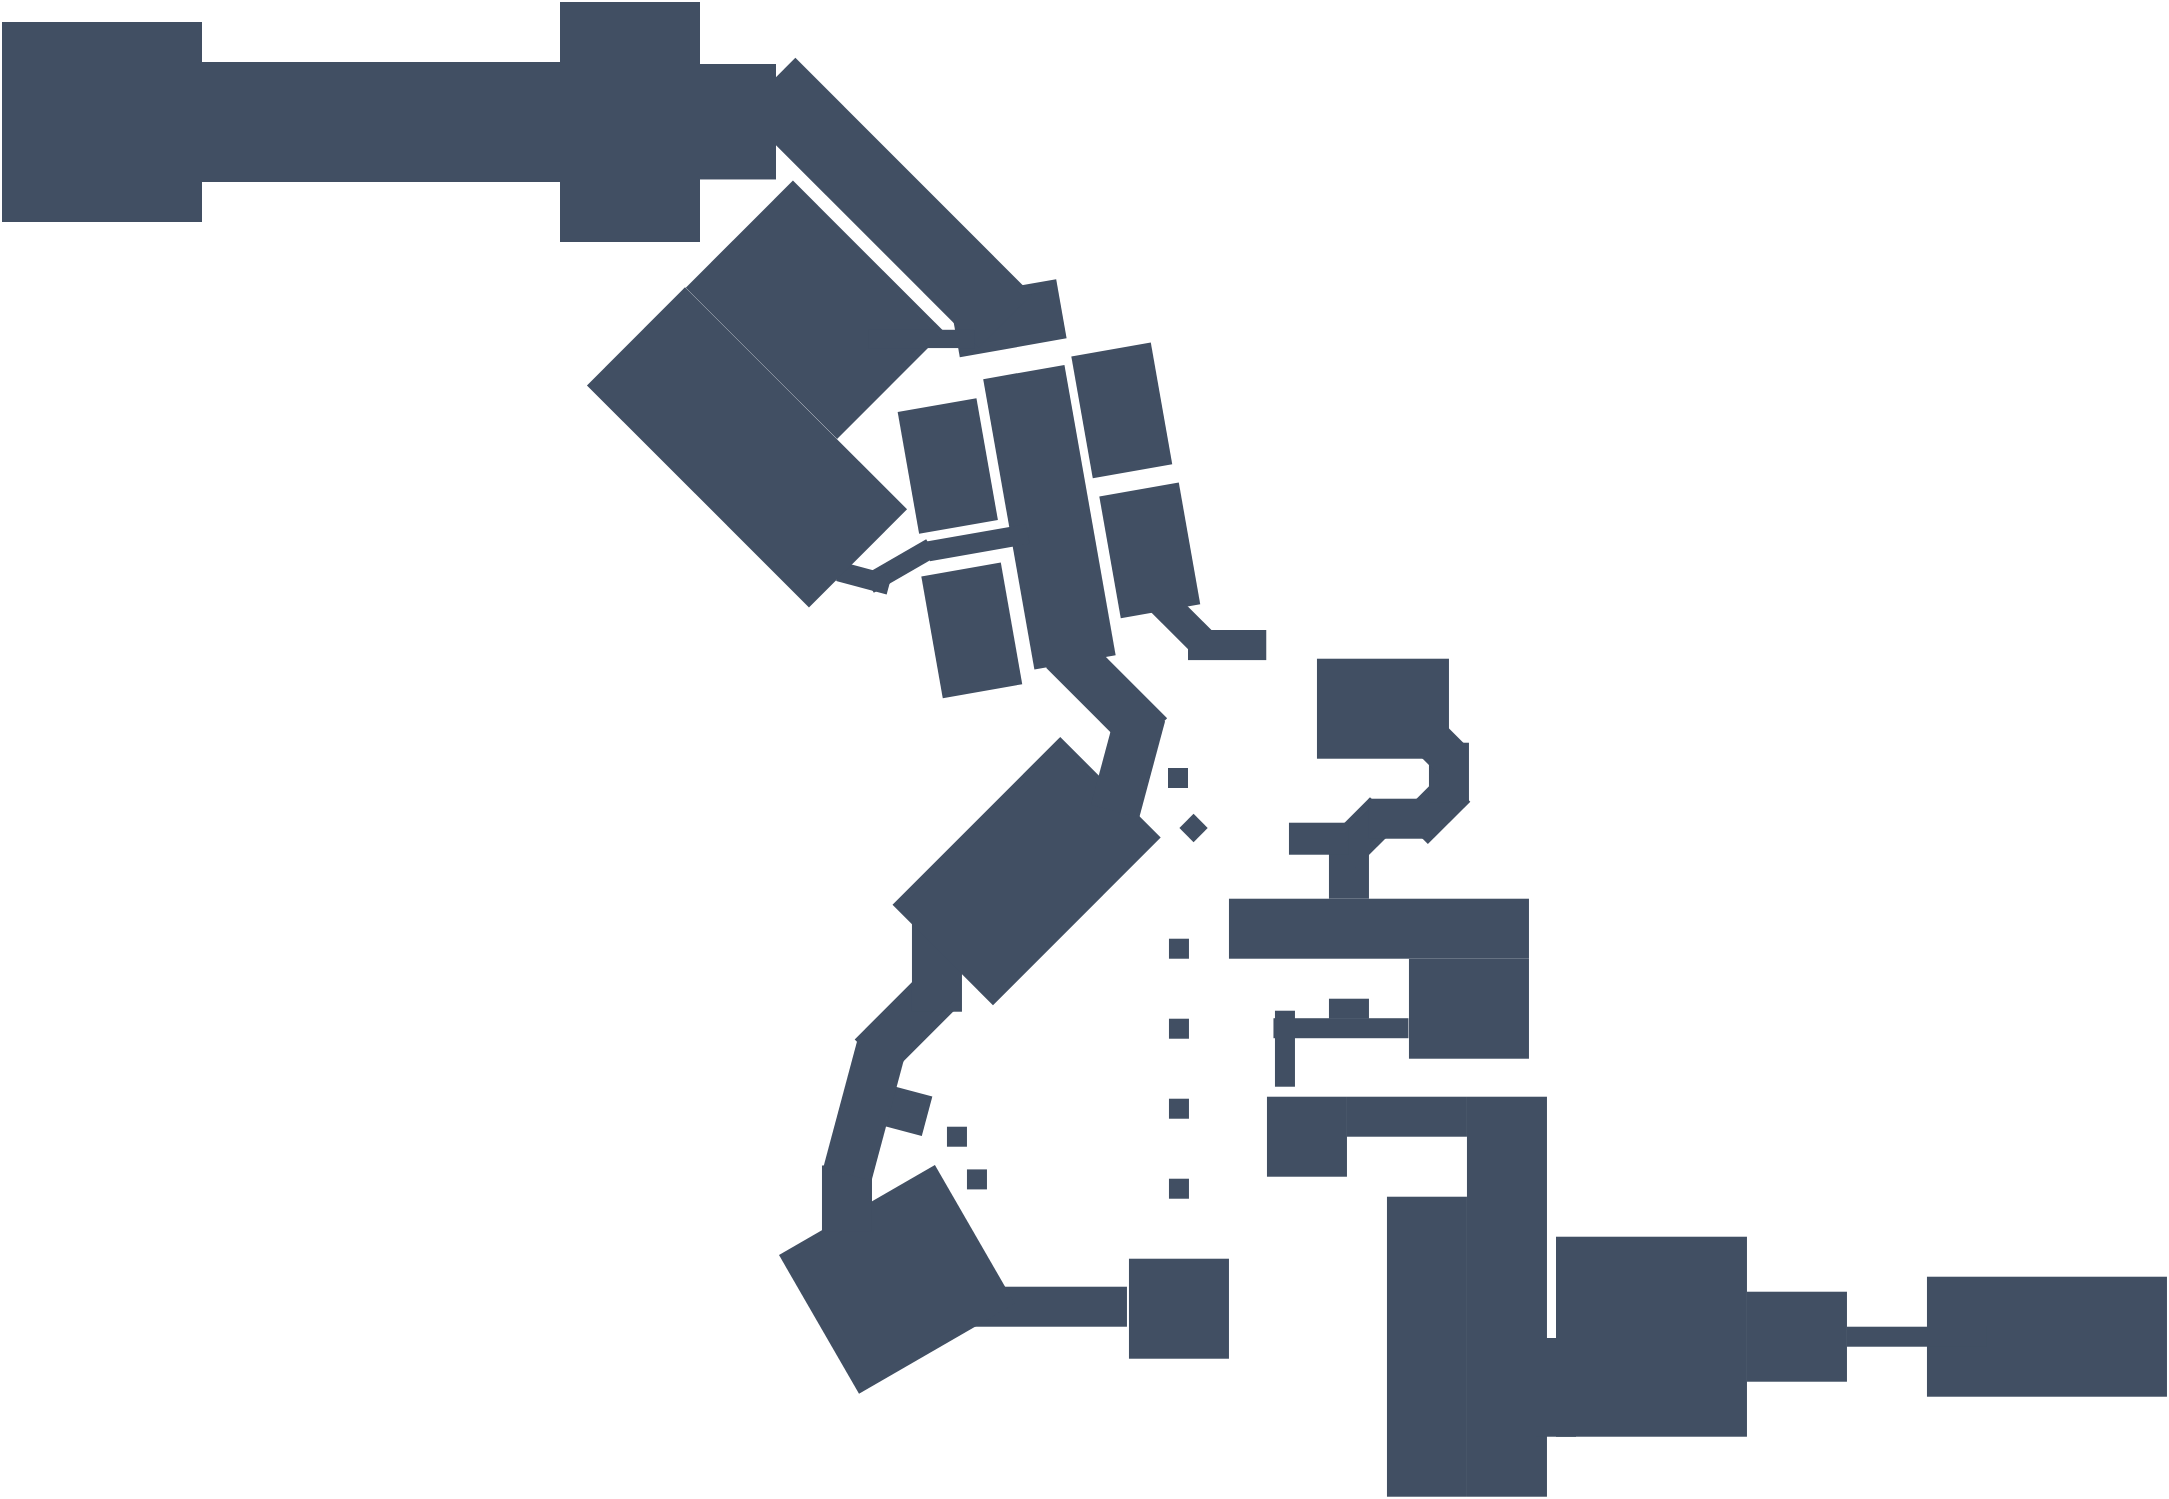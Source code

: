 <mxfile version="24.6.4" type="device">
  <diagram name="Page-1" id="2YnfwdnSitkG7TWNl96d">
    <mxGraphModel dx="2049" dy="1243" grid="1" gridSize="10" guides="1" tooltips="1" connect="1" arrows="1" fold="1" page="1" pageScale="1" pageWidth="1600" pageHeight="900" math="0" shadow="0">
      <root>
        <mxCell id="0" />
        <mxCell id="1" parent="0" />
        <mxCell id="jamp1vkctDzFD9to21G2-1" value="" style="rounded=0;whiteSpace=wrap;html=1;strokeColor=none;fillColor=#414F63;" vertex="1" parent="1">
          <mxGeometry x="1221.48" y="713.36" width="120" height="60" as="geometry" />
        </mxCell>
        <mxCell id="jamp1vkctDzFD9to21G2-2" value="" style="rounded=0;whiteSpace=wrap;html=1;strokeColor=none;fillColor=#414F63;" vertex="1" parent="1">
          <mxGeometry x="1181.48" y="738.36" width="70" height="10" as="geometry" />
        </mxCell>
        <mxCell id="jamp1vkctDzFD9to21G2-3" value="" style="rounded=0;whiteSpace=wrap;html=1;strokeColor=none;fillColor=#414F63;" vertex="1" parent="1">
          <mxGeometry x="1131.48" y="720.86" width="50" height="45" as="geometry" />
        </mxCell>
        <mxCell id="jamp1vkctDzFD9to21G2-4" value="" style="rounded=0;whiteSpace=wrap;html=1;strokeColor=none;fillColor=#414F63;" vertex="1" parent="1">
          <mxGeometry x="1036" y="693.36" width="95.48" height="100" as="geometry" />
        </mxCell>
        <mxCell id="jamp1vkctDzFD9to21G2-6" value="" style="rounded=0;whiteSpace=wrap;html=1;strokeColor=none;fillColor=#414F63;" vertex="1" parent="1">
          <mxGeometry x="991.48" y="623.36" width="40" height="200" as="geometry" />
        </mxCell>
        <mxCell id="jamp1vkctDzFD9to21G2-7" value="" style="rounded=0;whiteSpace=wrap;html=1;strokeColor=none;fillColor=#414F63;" vertex="1" parent="1">
          <mxGeometry x="931.48" y="623.36" width="60" height="20" as="geometry" />
        </mxCell>
        <mxCell id="jamp1vkctDzFD9to21G2-8" value="" style="rounded=0;whiteSpace=wrap;html=1;strokeColor=none;fillColor=#414F63;" vertex="1" parent="1">
          <mxGeometry x="951.48" y="673.36" width="40" height="150" as="geometry" />
        </mxCell>
        <mxCell id="jamp1vkctDzFD9to21G2-9" value="" style="rounded=0;whiteSpace=wrap;html=1;strokeColor=none;fillColor=#414F63;" vertex="1" parent="1">
          <mxGeometry x="891.48" y="623.36" width="40" height="40" as="geometry" />
        </mxCell>
        <mxCell id="jamp1vkctDzFD9to21G2-34" value="" style="group;rotation=-90;" vertex="1" connectable="0" parent="1">
          <mxGeometry x="751.48" y="483.36" width="342" height="200" as="geometry" />
        </mxCell>
        <mxCell id="jamp1vkctDzFD9to21G2-10" value="" style="rounded=0;whiteSpace=wrap;html=1;strokeColor=none;fillColor=#414F63;rotation=-90;" vertex="1" parent="jamp1vkctDzFD9to21G2-34">
          <mxGeometry x="130" y="111" width="38" height="10" as="geometry" />
        </mxCell>
        <mxCell id="jamp1vkctDzFD9to21G2-12" value="" style="rounded=0;whiteSpace=wrap;html=1;strokeColor=none;fillColor=#414F63;rotation=-90;" vertex="1" parent="jamp1vkctDzFD9to21G2-34">
          <mxGeometry x="172" y="72" width="10" height="67.5" as="geometry" />
        </mxCell>
        <mxCell id="jamp1vkctDzFD9to21G2-13" value="" style="rounded=0;whiteSpace=wrap;html=1;strokeColor=none;fillColor=#414F63;rotation=-90;" vertex="1" parent="jamp1vkctDzFD9to21G2-34">
          <mxGeometry x="176" y="86" width="10" height="20" as="geometry" />
        </mxCell>
        <mxCell id="jamp1vkctDzFD9to21G2-14" value="" style="rounded=0;whiteSpace=wrap;html=1;strokeColor=none;fillColor=#414F63;rotation=-90;" vertex="1" parent="jamp1vkctDzFD9to21G2-34">
          <mxGeometry x="216" y="66" width="50" height="60" as="geometry" />
        </mxCell>
        <mxCell id="jamp1vkctDzFD9to21G2-16" value="" style="rounded=0;whiteSpace=wrap;html=1;strokeColor=none;fillColor=#414F63;rotation=-90;" vertex="1" parent="jamp1vkctDzFD9to21G2-34">
          <mxGeometry x="181" y="-19" width="30" height="150" as="geometry" />
        </mxCell>
        <mxCell id="jamp1vkctDzFD9to21G2-17" value="" style="rounded=0;whiteSpace=wrap;html=1;strokeColor=none;fillColor=#414F63;rotation=-90;" vertex="1" parent="jamp1vkctDzFD9to21G2-34">
          <mxGeometry x="166" y="16" width="30" height="20" as="geometry" />
        </mxCell>
        <mxCell id="jamp1vkctDzFD9to21G2-18" value="" style="rounded=0;whiteSpace=wrap;html=1;strokeColor=none;fillColor=#414F63;rotation=-45;" vertex="1" parent="jamp1vkctDzFD9to21G2-34">
          <mxGeometry x="173" y="-2" width="30" height="20" as="geometry" />
        </mxCell>
        <mxCell id="jamp1vkctDzFD9to21G2-19" value="" style="rounded=0;whiteSpace=wrap;html=1;strokeColor=none;fillColor=#414F63;rotation=-90;" vertex="1" parent="jamp1vkctDzFD9to21G2-34">
          <mxGeometry x="196" y="-14" width="20" height="30" as="geometry" />
        </mxCell>
        <mxCell id="jamp1vkctDzFD9to21G2-22" value="" style="rounded=0;whiteSpace=wrap;html=1;strokeColor=none;fillColor=#414F63;rotation=-45;" vertex="1" parent="jamp1vkctDzFD9to21G2-34">
          <mxGeometry x="209" y="-14" width="30" height="20" as="geometry" />
        </mxCell>
        <mxCell id="jamp1vkctDzFD9to21G2-23" value="" style="rounded=0;whiteSpace=wrap;html=1;strokeColor=none;fillColor=#414F63;rotation=-90;" vertex="1" parent="jamp1vkctDzFD9to21G2-34">
          <mxGeometry x="216" y="-32" width="30" height="20" as="geometry" />
        </mxCell>
        <mxCell id="jamp1vkctDzFD9to21G2-25" value="" style="rounded=0;whiteSpace=wrap;html=1;strokeColor=none;fillColor=#414F63;rotation=-90;" vertex="1" parent="jamp1vkctDzFD9to21G2-34">
          <mxGeometry x="173" y="-87" width="50" height="66" as="geometry" />
        </mxCell>
        <mxCell id="jamp1vkctDzFD9to21G2-28" value="" style="rounded=0;whiteSpace=wrap;html=1;strokeColor=none;fillColor=#414F63;rotation=-135;" vertex="1" parent="jamp1vkctDzFD9to21G2-34">
          <mxGeometry x="207" y="-49" width="30" height="20" as="geometry" />
        </mxCell>
        <mxCell id="jamp1vkctDzFD9to21G2-29" value="" style="rounded=0;whiteSpace=wrap;html=1;strokeColor=none;fillColor=#414F63;rotation=-90;" vertex="1" parent="jamp1vkctDzFD9to21G2-34">
          <mxGeometry x="91" y="61" width="10" height="10" as="geometry" />
        </mxCell>
        <mxCell id="jamp1vkctDzFD9to21G2-30" value="" style="rounded=0;whiteSpace=wrap;html=1;strokeColor=none;fillColor=#414F63;rotation=-90;" vertex="1" parent="jamp1vkctDzFD9to21G2-34">
          <mxGeometry x="91" y="101" width="10" height="10" as="geometry" />
        </mxCell>
        <mxCell id="jamp1vkctDzFD9to21G2-31" value="" style="rounded=0;whiteSpace=wrap;html=1;strokeColor=none;fillColor=#414F63;rotation=-90;" vertex="1" parent="jamp1vkctDzFD9to21G2-34">
          <mxGeometry x="91" y="141" width="10" height="10" as="geometry" />
        </mxCell>
        <mxCell id="jamp1vkctDzFD9to21G2-32" value="" style="rounded=0;whiteSpace=wrap;html=1;strokeColor=none;fillColor=#414F63;rotation=-90;" vertex="1" parent="jamp1vkctDzFD9to21G2-34">
          <mxGeometry x="91" y="181" width="10" height="10" as="geometry" />
        </mxCell>
        <mxCell id="jamp1vkctDzFD9to21G2-33" value="" style="rounded=0;whiteSpace=wrap;html=1;strokeColor=none;fillColor=#414F63;rotation=-90;" vertex="1" parent="jamp1vkctDzFD9to21G2-34">
          <mxGeometry x="71" y="221" width="50" height="50" as="geometry" />
        </mxCell>
        <mxCell id="jamp1vkctDzFD9to21G2-142" value="" style="rounded=0;whiteSpace=wrap;html=1;strokeColor=none;fillColor=#414F63;rotation=-90;" vertex="1" parent="jamp1vkctDzFD9to21G2-34">
          <mxGeometry x="158" y="-4" width="16" height="30" as="geometry" />
        </mxCell>
        <mxCell id="jamp1vkctDzFD9to21G2-57" value="" style="whiteSpace=wrap;html=1;pointerEvents=0;align=center;verticalAlign=middle;fontFamily=Helvetica;fontSize=12;fontColor=default;fillColor=#414F63;gradientColor=none;rounded=0;strokeColor=none;" vertex="1" parent="1">
          <mxGeometry x="741.48" y="718.36" width="80" height="20" as="geometry" />
        </mxCell>
        <mxCell id="jamp1vkctDzFD9to21G2-58" value="" style="whiteSpace=wrap;html=1;pointerEvents=0;align=center;verticalAlign=middle;fontFamily=Helvetica;fontSize=12;fontColor=default;fillColor=#414F63;gradientColor=none;rounded=0;strokeColor=none;rotation=60;" vertex="1" parent="1">
          <mxGeometry x="666.48" y="669.7" width="80" height="90" as="geometry" />
        </mxCell>
        <mxCell id="jamp1vkctDzFD9to21G2-59" value="" style="whiteSpace=wrap;html=1;pointerEvents=0;align=center;verticalAlign=middle;fontFamily=Helvetica;fontSize=12;fontColor=default;fillColor=#414F63;gradientColor=none;rounded=0;strokeColor=none;rotation=-90;" vertex="1" parent="1">
          <mxGeometry x="664.93" y="661.81" width="33.12" height="25" as="geometry" />
        </mxCell>
        <mxCell id="jamp1vkctDzFD9to21G2-80" value="" style="rounded=0;whiteSpace=wrap;html=1;strokeColor=none;fillColor=#414F63;rotation=-90;" vertex="1" parent="1">
          <mxGeometry x="741.48" y="659.7" width="10" height="10" as="geometry" />
        </mxCell>
        <mxCell id="jamp1vkctDzFD9to21G2-83" value="" style="rounded=0;whiteSpace=wrap;html=1;strokeColor=none;fillColor=#414F63;rotation=-90;" vertex="1" parent="1">
          <mxGeometry x="731.48" y="638.36" width="10" height="10" as="geometry" />
        </mxCell>
        <mxCell id="jamp1vkctDzFD9to21G2-86" value="" style="whiteSpace=wrap;html=1;pointerEvents=0;align=center;verticalAlign=middle;fontFamily=Helvetica;fontSize=12;fontColor=default;fillColor=#414F63;gradientColor=none;rounded=0;strokeColor=none;rotation=-75;" vertex="1" parent="1">
          <mxGeometry x="701.67" y="620.58" width="20.41" height="20" as="geometry" />
        </mxCell>
        <mxCell id="jamp1vkctDzFD9to21G2-87" value="" style="whiteSpace=wrap;html=1;pointerEvents=0;align=center;verticalAlign=middle;fontFamily=Helvetica;fontSize=12;fontColor=default;fillColor=#414F63;gradientColor=none;rounded=0;strokeColor=none;rotation=-75;" vertex="1" parent="1">
          <mxGeometry x="656.64" y="616.94" width="67.59" height="25" as="geometry" />
        </mxCell>
        <mxCell id="jamp1vkctDzFD9to21G2-91" value="" style="whiteSpace=wrap;html=1;pointerEvents=0;align=center;verticalAlign=middle;fontFamily=Helvetica;fontSize=12;fontColor=default;fillColor=#414F63;gradientColor=none;rounded=0;strokeColor=none;rotation=-45;" vertex="1" parent="1">
          <mxGeometry x="686.87" y="573.36" width="50" height="25" as="geometry" />
        </mxCell>
        <mxCell id="jamp1vkctDzFD9to21G2-92" value="" style="whiteSpace=wrap;html=1;pointerEvents=0;align=center;verticalAlign=middle;fontFamily=Helvetica;fontSize=12;fontColor=default;fillColor=#414F63;gradientColor=none;rounded=0;strokeColor=none;rotation=-90;" vertex="1" parent="1">
          <mxGeometry x="701.48" y="543.36" width="50" height="25" as="geometry" />
        </mxCell>
        <mxCell id="jamp1vkctDzFD9to21G2-117" value="" style="rounded=0;whiteSpace=wrap;html=1;strokeColor=none;fillColor=#414F63;rotation=-90;" vertex="1" parent="1">
          <mxGeometry x="811.48" y="463.36" width="10" height="10" as="geometry" />
        </mxCell>
        <mxCell id="jamp1vkctDzFD9to21G2-144" value="" style="rounded=0;whiteSpace=wrap;html=1;strokeColor=none;fillColor=#414F63;" vertex="1" parent="1">
          <mxGeometry x="1026" y="744" width="20" height="49.36" as="geometry" />
        </mxCell>
        <mxCell id="jamp1vkctDzFD9to21G2-88" value="" style="whiteSpace=wrap;html=1;pointerEvents=0;align=center;verticalAlign=middle;fontFamily=Helvetica;fontSize=12;fontColor=default;fillColor=#414F63;gradientColor=none;rounded=0;strokeColor=none;rotation=-45;" vertex="1" parent="1">
          <mxGeometry x="712" y="475" width="118.6" height="71.05" as="geometry" />
        </mxCell>
        <mxCell id="jamp1vkctDzFD9to21G2-94" value="" style="whiteSpace=wrap;html=1;pointerEvents=0;align=center;verticalAlign=middle;fontFamily=Helvetica;fontSize=12;fontColor=default;fillColor=#414F63;gradientColor=none;rounded=0;strokeColor=none;rotation=105;" vertex="1" parent="1">
          <mxGeometry x="797" y="444" width="50" height="25" as="geometry" />
        </mxCell>
        <mxCell id="jamp1vkctDzFD9to21G2-113" value="" style="rounded=0;whiteSpace=wrap;html=1;strokeColor=none;fillColor=#414F63;rotation=-45;" vertex="1" parent="1">
          <mxGeometry x="849.78" y="484" width="10" height="10" as="geometry" />
        </mxCell>
        <mxCell id="jamp1vkctDzFD9to21G2-119" value="" style="whiteSpace=wrap;html=1;pointerEvents=0;align=center;verticalAlign=middle;fontFamily=Helvetica;fontSize=12;fontColor=default;fillColor=#414F63;gradientColor=none;rounded=0;strokeColor=none;rotation=80;" vertex="1" parent="1">
          <mxGeometry x="709" y="313" width="147.42" height="41.25" as="geometry" />
        </mxCell>
        <mxCell id="jamp1vkctDzFD9to21G2-120" value="" style="whiteSpace=wrap;html=1;pointerEvents=0;align=center;verticalAlign=middle;fontFamily=Helvetica;fontSize=12;fontColor=default;fillColor=#414F63;gradientColor=none;rounded=0;strokeColor=none;rotation=45;" vertex="1" parent="1">
          <mxGeometry x="781" y="409" width="60.6" height="25" as="geometry" />
        </mxCell>
        <mxCell id="jamp1vkctDzFD9to21G2-124" value="" style="whiteSpace=wrap;html=1;pointerEvents=0;align=center;verticalAlign=middle;fontFamily=Helvetica;fontSize=12;fontColor=default;fillColor=#414F63;gradientColor=none;rounded=0;strokeColor=none;rotation=80;" vertex="1" parent="1">
          <mxGeometry x="747" y="207" width="30" height="54.22" as="geometry" />
        </mxCell>
        <mxCell id="jamp1vkctDzFD9to21G2-125" value="" style="whiteSpace=wrap;html=1;pointerEvents=0;align=center;verticalAlign=middle;fontFamily=Helvetica;fontSize=12;fontColor=default;fillColor=#414F63;gradientColor=none;rounded=0;strokeColor=none;rotation=45;" vertex="1" parent="1">
          <mxGeometry x="617.83" y="157.57" width="167.39" height="37.73" as="geometry" />
        </mxCell>
        <mxCell id="jamp1vkctDzFD9to21G2-130" value="" style="whiteSpace=wrap;html=1;pointerEvents=0;align=center;verticalAlign=middle;fontFamily=Helvetica;fontSize=12;fontColor=default;fillColor=#414F63;gradientColor=none;rounded=0;strokeColor=none;rotation=45;" vertex="1" parent="1">
          <mxGeometry x="612" y="192" width="107" height="75.78" as="geometry" />
        </mxCell>
        <mxCell id="jamp1vkctDzFD9to21G2-131" value="" style="whiteSpace=wrap;html=1;pointerEvents=0;align=center;verticalAlign=middle;fontFamily=Helvetica;fontSize=12;fontColor=default;fillColor=#414F63;gradientColor=none;rounded=0;strokeColor=none;rotation=90;" vertex="1" parent="1">
          <mxGeometry x="714" y="218" width="9.14" height="52.93" as="geometry" />
        </mxCell>
        <mxCell id="jamp1vkctDzFD9to21G2-132" value="" style="whiteSpace=wrap;html=1;pointerEvents=0;align=center;verticalAlign=middle;fontFamily=Helvetica;fontSize=12;fontColor=default;fillColor=#414F63;gradientColor=none;rounded=0;strokeColor=none;rotation=80;" vertex="1" parent="1">
          <mxGeometry x="701" y="288" width="61.78" height="40" as="geometry" />
        </mxCell>
        <mxCell id="jamp1vkctDzFD9to21G2-133" value="" style="whiteSpace=wrap;html=1;pointerEvents=0;align=center;verticalAlign=middle;fontFamily=Helvetica;fontSize=12;fontColor=default;fillColor=#414F63;gradientColor=none;rounded=0;strokeColor=none;rotation=80;" vertex="1" parent="1">
          <mxGeometry x="788" y="260" width="61.78" height="40.35" as="geometry" />
        </mxCell>
        <mxCell id="jamp1vkctDzFD9to21G2-134" value="" style="whiteSpace=wrap;html=1;pointerEvents=0;align=center;verticalAlign=middle;fontFamily=Helvetica;fontSize=12;fontColor=default;fillColor=#414F63;gradientColor=none;rounded=0;strokeColor=none;rotation=80;" vertex="1" parent="1">
          <mxGeometry x="802" y="330" width="61.78" height="40.35" as="geometry" />
        </mxCell>
        <mxCell id="jamp1vkctDzFD9to21G2-135" value="" style="whiteSpace=wrap;html=1;pointerEvents=0;align=center;verticalAlign=middle;fontFamily=Helvetica;fontSize=12;fontColor=default;fillColor=#414F63;gradientColor=none;rounded=0;strokeColor=none;rotation=45;" vertex="1" parent="1">
          <mxGeometry x="829" y="378" width="39.13" height="15.05" as="geometry" />
        </mxCell>
        <mxCell id="jamp1vkctDzFD9to21G2-137" value="" style="whiteSpace=wrap;html=1;pointerEvents=0;align=center;verticalAlign=middle;fontFamily=Helvetica;fontSize=12;fontColor=default;fillColor=#414F63;gradientColor=none;rounded=0;strokeColor=none;rotation=80;" vertex="1" parent="1">
          <mxGeometry x="713" y="370" width="61.78" height="40.35" as="geometry" />
        </mxCell>
        <mxCell id="jamp1vkctDzFD9to21G2-138" value="" style="whiteSpace=wrap;html=1;pointerEvents=0;align=center;verticalAlign=middle;fontFamily=Helvetica;fontSize=12;fontColor=default;fillColor=#414F63;gradientColor=none;rounded=0;strokeColor=none;rotation=80;" vertex="1" parent="1">
          <mxGeometry x="742" y="321" width="10" height="50.6" as="geometry" />
        </mxCell>
        <mxCell id="jamp1vkctDzFD9to21G2-139" value="" style="whiteSpace=wrap;html=1;pointerEvents=0;align=center;verticalAlign=middle;fontFamily=Helvetica;fontSize=12;fontColor=default;fillColor=#414F63;gradientColor=none;rounded=0;strokeColor=none;rotation=60;" vertex="1" parent="1">
          <mxGeometry x="703" y="340" width="10" height="36" as="geometry" />
        </mxCell>
        <mxCell id="jamp1vkctDzFD9to21G2-140" value="" style="whiteSpace=wrap;html=1;pointerEvents=0;align=center;verticalAlign=middle;fontFamily=Helvetica;fontSize=12;fontColor=default;fillColor=#414F63;gradientColor=none;rounded=0;strokeColor=none;rotation=105;" vertex="1" parent="1">
          <mxGeometry x="685" y="351" width="10" height="26.14" as="geometry" />
        </mxCell>
        <mxCell id="jamp1vkctDzFD9to21G2-141" value="" style="whiteSpace=wrap;html=1;pointerEvents=0;align=center;verticalAlign=middle;fontFamily=Helvetica;fontSize=12;fontColor=default;fillColor=#414F63;gradientColor=none;rounded=0;strokeColor=none;rotation=45;" vertex="1" parent="1">
          <mxGeometry x="553" y="264" width="157" height="69.36" as="geometry" />
        </mxCell>
        <mxCell id="jamp1vkctDzFD9to21G2-143" value="" style="whiteSpace=wrap;html=1;pointerEvents=0;align=center;verticalAlign=middle;fontFamily=Helvetica;fontSize=12;fontColor=default;fillColor=#414F63;gradientColor=none;rounded=0;strokeColor=none;rotation=0;" vertex="1" parent="1">
          <mxGeometry x="852" y="390" width="39.13" height="15.05" as="geometry" />
        </mxCell>
        <mxCell id="jamp1vkctDzFD9to21G2-116" value="" style="rounded=0;whiteSpace=wrap;html=1;strokeColor=none;fillColor=#414F63;rotation=-90;" vertex="1" parent="1">
          <mxGeometry x="842" y="459.0" width="10" height="10" as="geometry" />
        </mxCell>
        <mxCell id="jamp1vkctDzFD9to21G2-126" value="" style="whiteSpace=wrap;html=1;pointerEvents=0;align=center;verticalAlign=middle;fontFamily=Helvetica;fontSize=12;fontColor=default;fillColor=#414F63;gradientColor=none;rounded=0;strokeColor=none;rotation=0;" vertex="1" parent="1">
          <mxGeometry x="608" y="107" width="38" height="57.73" as="geometry" />
        </mxCell>
        <mxCell id="jamp1vkctDzFD9to21G2-127" value="" style="whiteSpace=wrap;html=1;pointerEvents=0;align=center;verticalAlign=middle;fontFamily=Helvetica;fontSize=12;fontColor=default;fillColor=#414F63;gradientColor=none;rounded=0;strokeColor=none;rotation=0;" vertex="1" parent="1">
          <mxGeometry x="537.999" y="75.999" width="70" height="120" as="geometry" />
        </mxCell>
        <mxCell id="jamp1vkctDzFD9to21G2-128" value="" style="whiteSpace=wrap;html=1;pointerEvents=0;align=center;verticalAlign=middle;fontFamily=Helvetica;fontSize=12;fontColor=default;fillColor=#414F63;gradientColor=none;rounded=0;strokeColor=none;rotation=0;" vertex="1" parent="1">
          <mxGeometry x="358.999" y="105.999" width="180" height="60" as="geometry" />
        </mxCell>
        <mxCell id="jamp1vkctDzFD9to21G2-129" value="" style="whiteSpace=wrap;html=1;pointerEvents=0;align=center;verticalAlign=middle;fontFamily=Helvetica;fontSize=12;fontColor=default;fillColor=#414F63;gradientColor=none;rounded=0;strokeColor=none;rotation=0;" vertex="1" parent="1">
          <mxGeometry x="258.999" y="85.999" width="100" height="100" as="geometry" />
        </mxCell>
      </root>
    </mxGraphModel>
  </diagram>
</mxfile>
